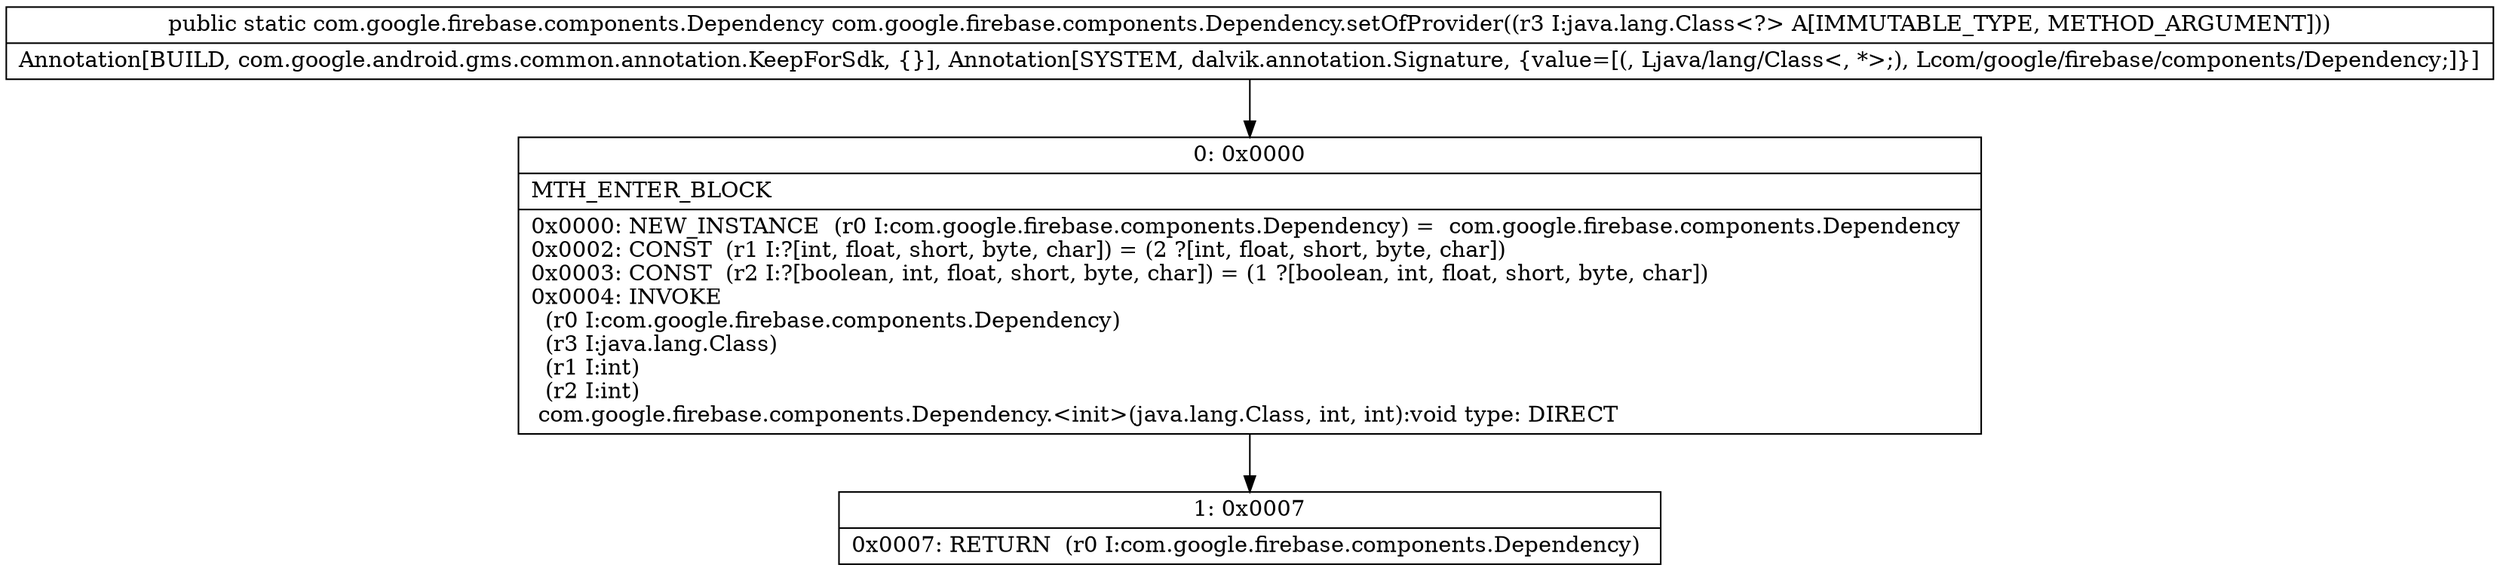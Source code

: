 digraph "CFG forcom.google.firebase.components.Dependency.setOfProvider(Ljava\/lang\/Class;)Lcom\/google\/firebase\/components\/Dependency;" {
Node_0 [shape=record,label="{0\:\ 0x0000|MTH_ENTER_BLOCK\l|0x0000: NEW_INSTANCE  (r0 I:com.google.firebase.components.Dependency) =  com.google.firebase.components.Dependency \l0x0002: CONST  (r1 I:?[int, float, short, byte, char]) = (2 ?[int, float, short, byte, char]) \l0x0003: CONST  (r2 I:?[boolean, int, float, short, byte, char]) = (1 ?[boolean, int, float, short, byte, char]) \l0x0004: INVOKE  \l  (r0 I:com.google.firebase.components.Dependency)\l  (r3 I:java.lang.Class)\l  (r1 I:int)\l  (r2 I:int)\l com.google.firebase.components.Dependency.\<init\>(java.lang.Class, int, int):void type: DIRECT \l}"];
Node_1 [shape=record,label="{1\:\ 0x0007|0x0007: RETURN  (r0 I:com.google.firebase.components.Dependency) \l}"];
MethodNode[shape=record,label="{public static com.google.firebase.components.Dependency com.google.firebase.components.Dependency.setOfProvider((r3 I:java.lang.Class\<?\> A[IMMUTABLE_TYPE, METHOD_ARGUMENT]))  | Annotation[BUILD, com.google.android.gms.common.annotation.KeepForSdk, \{\}], Annotation[SYSTEM, dalvik.annotation.Signature, \{value=[(, Ljava\/lang\/Class\<, *\>;), Lcom\/google\/firebase\/components\/Dependency;]\}]\l}"];
MethodNode -> Node_0;
Node_0 -> Node_1;
}

